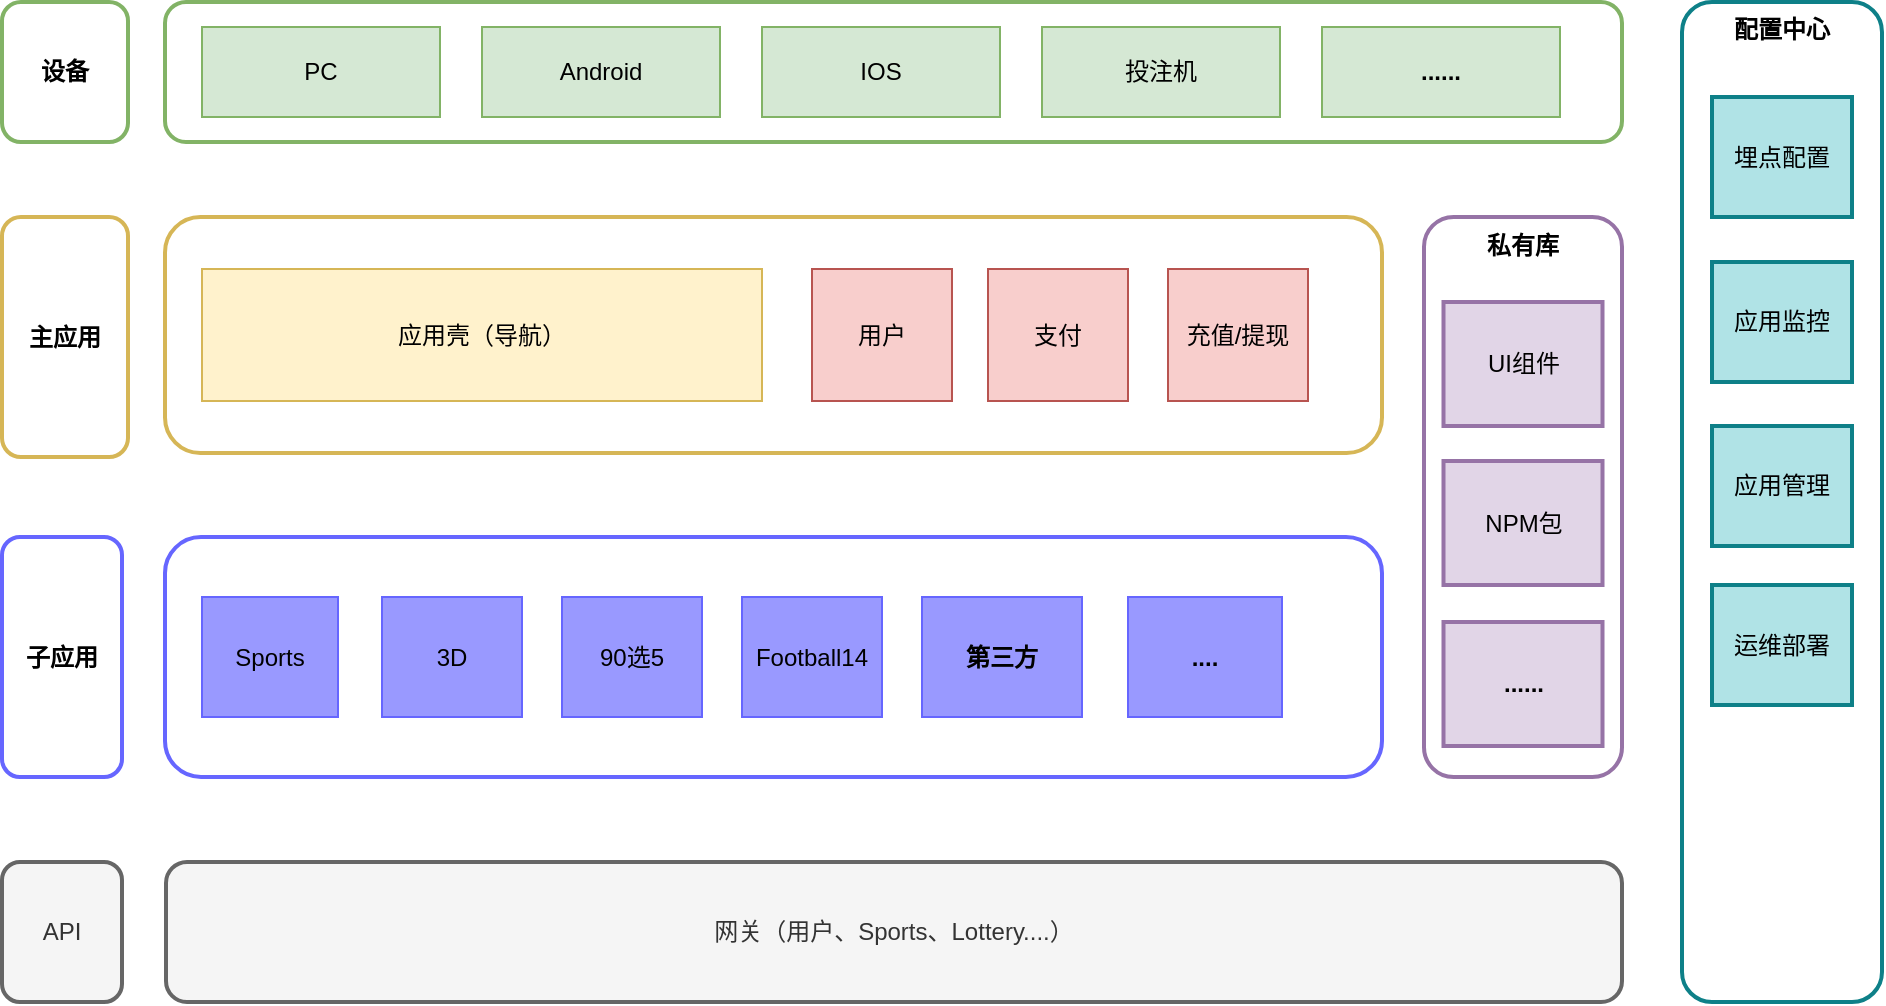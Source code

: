 <mxfile version="15.8.3" type="github">
  <diagram id="5t4wGBa66jrqZ2ULJCFr" name="Page-1">
    <mxGraphModel dx="1422" dy="762" grid="1" gridSize="10" guides="1" tooltips="1" connect="1" arrows="1" fold="1" page="1" pageScale="1" pageWidth="1200" pageHeight="1600" background="none" math="0" shadow="0">
      <root>
        <mxCell id="0" />
        <mxCell id="1" parent="0" />
        <mxCell id="kLMKeRcshYw_PilVYGeS-11" value="" style="rounded=1;whiteSpace=wrap;html=1;strokeColor=#6666FF;strokeWidth=2;fontColor=#0000FF;" parent="1" vertex="1">
          <mxGeometry x="231.5" y="297.5" width="608.5" height="120" as="geometry" />
        </mxCell>
        <mxCell id="kLMKeRcshYw_PilVYGeS-15" value="Football14" style="rounded=0;whiteSpace=wrap;html=1;fillColor=#9999FF;strokeColor=#6666FF;" parent="1" vertex="1">
          <mxGeometry x="520" y="327.5" width="70" height="60" as="geometry" />
        </mxCell>
        <mxCell id="kLMKeRcshYw_PilVYGeS-16" value="&lt;b&gt;第三方&lt;/b&gt;" style="rounded=0;whiteSpace=wrap;html=1;fillColor=#9999FF;strokeColor=#6666FF;" parent="1" vertex="1">
          <mxGeometry x="610" y="327.5" width="80" height="60" as="geometry" />
        </mxCell>
        <mxCell id="kLMKeRcshYw_PilVYGeS-17" value="" style="rounded=1;whiteSpace=wrap;html=1;strokeColor=#D6B656;strokeWidth=2;gradientColor=none;" parent="1" vertex="1">
          <mxGeometry x="231.5" y="137.5" width="608.5" height="118" as="geometry" />
        </mxCell>
        <mxCell id="kLMKeRcshYw_PilVYGeS-18" value="应用壳（导航）" style="rounded=0;whiteSpace=wrap;html=1;fillColor=#fff2cc;strokeColor=#D6B656;" parent="1" vertex="1">
          <mxGeometry x="250" y="163.5" width="280" height="66" as="geometry" />
        </mxCell>
        <mxCell id="kLMKeRcshYw_PilVYGeS-19" value="主应用" style="text;html=1;strokeColor=#D6B656;fillColor=none;align=center;verticalAlign=middle;whiteSpace=wrap;rounded=1;strokeWidth=2;fontStyle=1;fontColor=#000000;" parent="1" vertex="1">
          <mxGeometry x="150" y="137.5" width="63" height="120" as="geometry" />
        </mxCell>
        <mxCell id="kLMKeRcshYw_PilVYGeS-20" value="子应用" style="text;html=1;strokeColor=#6666FF;fillColor=none;align=center;verticalAlign=middle;whiteSpace=wrap;rounded=1;strokeWidth=2;fontStyle=1;fontColor=#000000;" parent="1" vertex="1">
          <mxGeometry x="150" y="297.5" width="60" height="120" as="geometry" />
        </mxCell>
        <mxCell id="kLMKeRcshYw_PilVYGeS-21" value="设备" style="text;html=1;strokeColor=#82B366;fillColor=none;align=center;verticalAlign=middle;whiteSpace=wrap;rounded=1;strokeWidth=2;fontStyle=1;fontColor=#000000;" parent="1" vertex="1">
          <mxGeometry x="150" y="30" width="63" height="70" as="geometry" />
        </mxCell>
        <mxCell id="kLMKeRcshYw_PilVYGeS-22" value="" style="text;html=1;strokeColor=#82B366;fillColor=none;align=center;verticalAlign=middle;whiteSpace=wrap;rounded=1;strokeWidth=2;fontStyle=1;fontColor=#82B366;" parent="1" vertex="1">
          <mxGeometry x="231.5" y="30" width="728.5" height="70" as="geometry" />
        </mxCell>
        <mxCell id="kLMKeRcshYw_PilVYGeS-23" value="PC" style="rounded=0;whiteSpace=wrap;html=1;fillColor=#d5e8d4;strokeColor=#82B366;" parent="1" vertex="1">
          <mxGeometry x="250" y="42.5" width="119" height="45" as="geometry" />
        </mxCell>
        <mxCell id="kLMKeRcshYw_PilVYGeS-24" value="Android" style="rounded=0;whiteSpace=wrap;html=1;fillColor=#d5e8d4;strokeColor=#82B366;" parent="1" vertex="1">
          <mxGeometry x="390" y="42.5" width="119" height="45" as="geometry" />
        </mxCell>
        <mxCell id="kLMKeRcshYw_PilVYGeS-25" value="IOS" style="rounded=0;whiteSpace=wrap;html=1;fillColor=#d5e8d4;strokeColor=#82B366;" parent="1" vertex="1">
          <mxGeometry x="530" y="42.5" width="119" height="45" as="geometry" />
        </mxCell>
        <mxCell id="kLMKeRcshYw_PilVYGeS-26" value="&lt;span&gt;投注机&lt;/span&gt;" style="rounded=0;whiteSpace=wrap;html=1;fillColor=#d5e8d4;strokeColor=#82B366;fontStyle=0" parent="1" vertex="1">
          <mxGeometry x="670" y="42.5" width="119" height="45" as="geometry" />
        </mxCell>
        <mxCell id="kLMKeRcshYw_PilVYGeS-27" value="用户" style="rounded=0;whiteSpace=wrap;html=1;fillColor=#f8cecc;strokeColor=#b85450;" parent="1" vertex="1">
          <mxGeometry x="555" y="163.5" width="70" height="66" as="geometry" />
        </mxCell>
        <mxCell id="kLMKeRcshYw_PilVYGeS-28" value="充值/提现" style="rounded=0;whiteSpace=wrap;html=1;fillColor=#f8cecc;strokeColor=#b85450;" parent="1" vertex="1">
          <mxGeometry x="733" y="163.5" width="70" height="66" as="geometry" />
        </mxCell>
        <mxCell id="kLMKeRcshYw_PilVYGeS-29" value="支付" style="rounded=0;whiteSpace=wrap;html=1;fillColor=#f8cecc;strokeColor=#b85450;" parent="1" vertex="1">
          <mxGeometry x="643" y="163.5" width="70" height="66" as="geometry" />
        </mxCell>
        <mxCell id="kLMKeRcshYw_PilVYGeS-31" value="Sports" style="rounded=0;whiteSpace=wrap;html=1;fillColor=#9999FF;strokeColor=#6666FF;" parent="1" vertex="1">
          <mxGeometry x="250" y="327.5" width="68" height="60" as="geometry" />
        </mxCell>
        <mxCell id="kLMKeRcshYw_PilVYGeS-32" value="3D" style="rounded=0;whiteSpace=wrap;html=1;fillColor=#9999FF;strokeColor=#6666FF;" parent="1" vertex="1">
          <mxGeometry x="340" y="327.5" width="70" height="60" as="geometry" />
        </mxCell>
        <mxCell id="kLMKeRcshYw_PilVYGeS-33" value="90选5" style="rounded=0;whiteSpace=wrap;html=1;fillColor=#9999FF;strokeColor=#6666FF;" parent="1" vertex="1">
          <mxGeometry x="430" y="327.5" width="70" height="60" as="geometry" />
        </mxCell>
        <mxCell id="kLMKeRcshYw_PilVYGeS-37" value="网关（用户、Sports、Lottery....）" style="rounded=1;whiteSpace=wrap;html=1;fontColor=#333333;strokeColor=#666666;strokeWidth=2;fillColor=#f5f5f5;" parent="1" vertex="1">
          <mxGeometry x="232" y="460" width="728" height="70" as="geometry" />
        </mxCell>
        <mxCell id="kLMKeRcshYw_PilVYGeS-39" value="API" style="rounded=1;whiteSpace=wrap;html=1;fontColor=#333333;strokeColor=#666666;strokeWidth=2;fillColor=#f5f5f5;" parent="1" vertex="1">
          <mxGeometry x="150" y="460" width="60" height="70" as="geometry" />
        </mxCell>
        <mxCell id="kLMKeRcshYw_PilVYGeS-41" value="私有库" style="rounded=1;whiteSpace=wrap;html=1;strokeColor=#9673a6;strokeWidth=2;fillColor=#FFFFFF;verticalAlign=top;fontStyle=1" parent="1" vertex="1">
          <mxGeometry x="861" y="137.5" width="99" height="280" as="geometry" />
        </mxCell>
        <mxCell id="kLMKeRcshYw_PilVYGeS-42" value="UI组件" style="rounded=0;whiteSpace=wrap;html=1;strokeColor=#9673a6;strokeWidth=2;fillColor=#e1d5e7;verticalAlign=middle;" parent="1" vertex="1">
          <mxGeometry x="870.75" y="180" width="79.5" height="62" as="geometry" />
        </mxCell>
        <mxCell id="kLMKeRcshYw_PilVYGeS-43" value="NPM包" style="rounded=0;whiteSpace=wrap;html=1;strokeColor=#9673a6;strokeWidth=2;fillColor=#e1d5e7;verticalAlign=middle;" parent="1" vertex="1">
          <mxGeometry x="870.75" y="259.5" width="79.5" height="62" as="geometry" />
        </mxCell>
        <mxCell id="kLMKeRcshYw_PilVYGeS-44" value="&lt;b&gt;......&lt;/b&gt;" style="rounded=0;whiteSpace=wrap;html=1;strokeColor=#9673a6;strokeWidth=2;fillColor=#e1d5e7;verticalAlign=middle;" parent="1" vertex="1">
          <mxGeometry x="870.75" y="340" width="79.5" height="62" as="geometry" />
        </mxCell>
        <mxCell id="kLMKeRcshYw_PilVYGeS-45" value="配置中心" style="rounded=1;whiteSpace=wrap;html=1;strokeColor=#0e8088;strokeWidth=2;fillColor=#FFFFFF;verticalAlign=top;fontStyle=1" parent="1" vertex="1">
          <mxGeometry x="990" y="30" width="100" height="500" as="geometry" />
        </mxCell>
        <mxCell id="kLMKeRcshYw_PilVYGeS-46" value="埋点配置" style="rounded=0;whiteSpace=wrap;html=1;strokeColor=#0e8088;strokeWidth=2;fillColor=#b0e3e6;verticalAlign=middle;" parent="1" vertex="1">
          <mxGeometry x="1005" y="77.5" width="70" height="60" as="geometry" />
        </mxCell>
        <mxCell id="kLMKeRcshYw_PilVYGeS-47" value="应用监控" style="rounded=0;whiteSpace=wrap;html=1;strokeColor=#0e8088;strokeWidth=2;fillColor=#b0e3e6;verticalAlign=middle;" parent="1" vertex="1">
          <mxGeometry x="1005" y="160" width="70" height="60" as="geometry" />
        </mxCell>
        <mxCell id="kLMKeRcshYw_PilVYGeS-48" value="应用管理" style="rounded=0;whiteSpace=wrap;html=1;strokeColor=#0e8088;strokeWidth=2;fillColor=#b0e3e6;verticalAlign=middle;" parent="1" vertex="1">
          <mxGeometry x="1005" y="242" width="70" height="60" as="geometry" />
        </mxCell>
        <mxCell id="kLMKeRcshYw_PilVYGeS-49" value="运维部署" style="rounded=0;whiteSpace=wrap;html=1;strokeColor=#0e8088;strokeWidth=2;fillColor=#b0e3e6;verticalAlign=middle;" parent="1" vertex="1">
          <mxGeometry x="1005" y="321.5" width="70" height="60" as="geometry" />
        </mxCell>
        <mxCell id="Sc-j87wyPzb0zVIOrXv2-1" value="&lt;span&gt;&lt;b&gt;......&lt;/b&gt;&lt;/span&gt;" style="rounded=0;whiteSpace=wrap;html=1;fillColor=#d5e8d4;strokeColor=#82B366;fontStyle=0" vertex="1" parent="1">
          <mxGeometry x="810" y="42.5" width="119" height="45" as="geometry" />
        </mxCell>
        <mxCell id="Sc-j87wyPzb0zVIOrXv2-2" value="&lt;b&gt;....&lt;/b&gt;" style="rounded=0;whiteSpace=wrap;html=1;fillColor=#9999FF;strokeColor=#6666FF;" vertex="1" parent="1">
          <mxGeometry x="713" y="327.5" width="77" height="60" as="geometry" />
        </mxCell>
      </root>
    </mxGraphModel>
  </diagram>
</mxfile>
